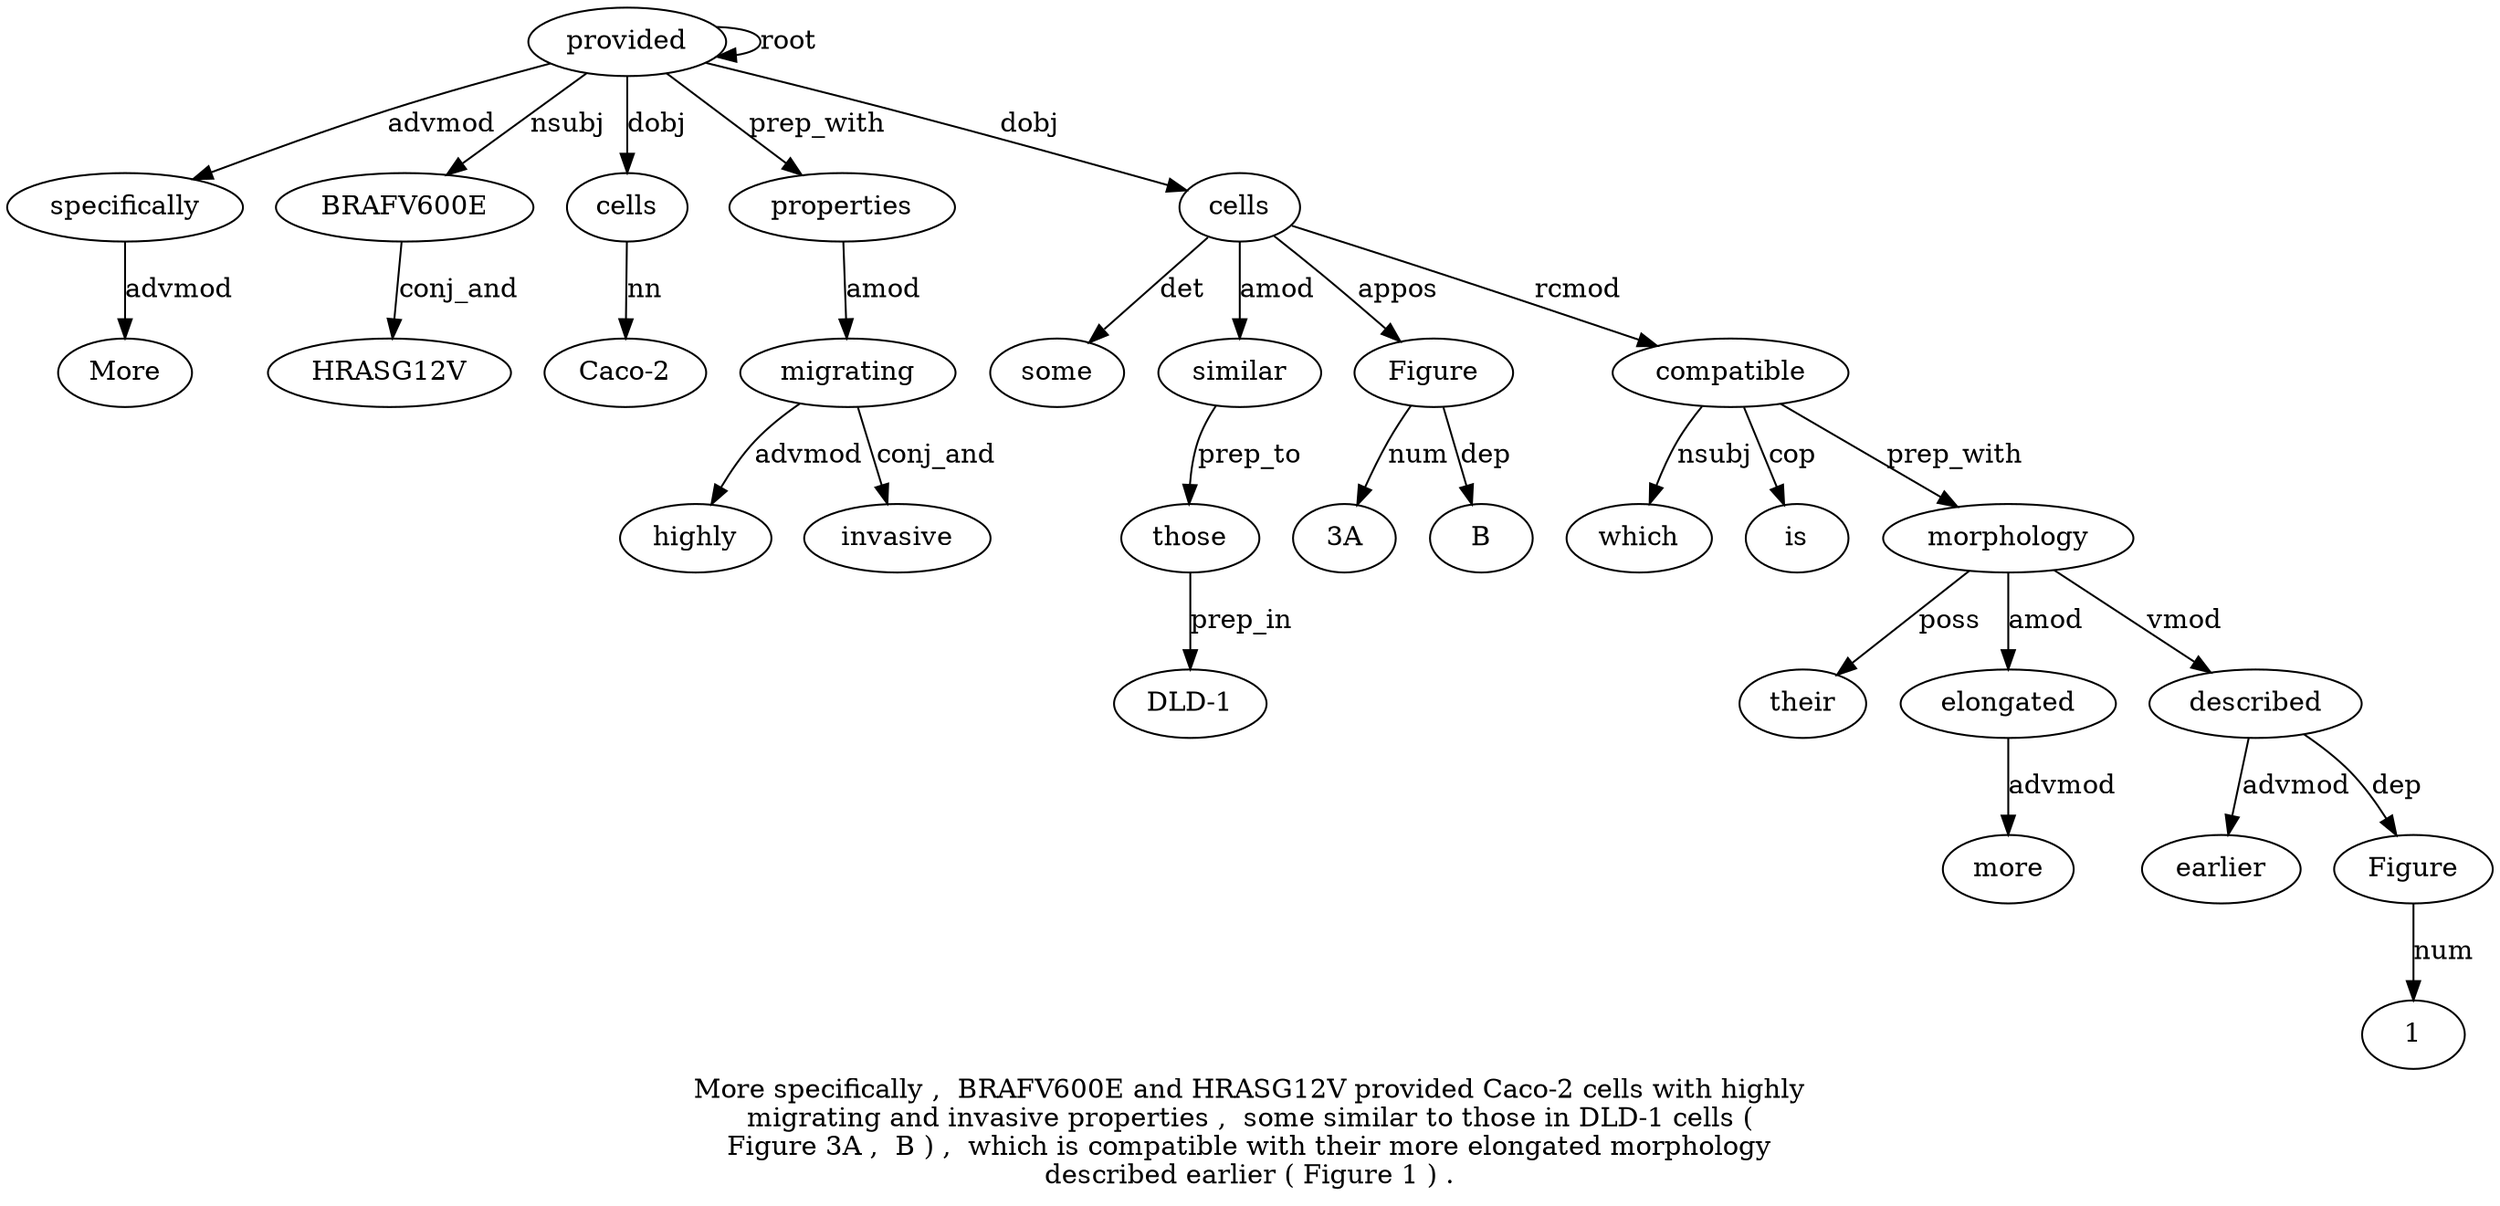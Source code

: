 digraph "More specifically ,  BRAFV600E and HRASG12V provided Caco-2 cells with highly migrating and invasive properties ,  some similar to those in DLD-1 cells ( Figure 3A ,  B ) ,  which is compatible with their more elongated morphology described earlier ( Figure 1 ) ." {
label="More specifically ,  BRAFV600E and HRASG12V provided Caco-2 cells with highly
migrating and invasive properties ,  some similar to those in DLD-1 cells (
Figure 3A ,  B ) ,  which is compatible with their more elongated morphology
described earlier ( Figure 1 ) .";
specifically2 [style=filled, fillcolor=white, label=specifically];
More1 [style=filled, fillcolor=white, label=More];
specifically2 -> More1  [label=advmod];
provided7 [style=filled, fillcolor=white, label=provided];
provided7 -> specifically2  [label=advmod];
BRAFV600E4 [style=filled, fillcolor=white, label=BRAFV600E];
provided7 -> BRAFV600E4  [label=nsubj];
HRASG12V6 [style=filled, fillcolor=white, label=HRASG12V];
BRAFV600E4 -> HRASG12V6  [label=conj_and];
provided7 -> provided7  [label=root];
cells9 [style=filled, fillcolor=white, label=cells];
"Caco-28" [style=filled, fillcolor=white, label="Caco-2"];
cells9 -> "Caco-28"  [label=nn];
provided7 -> cells9  [label=dobj];
migrating12 [style=filled, fillcolor=white, label=migrating];
highly11 [style=filled, fillcolor=white, label=highly];
migrating12 -> highly11  [label=advmod];
properties15 [style=filled, fillcolor=white, label=properties];
properties15 -> migrating12  [label=amod];
invasive14 [style=filled, fillcolor=white, label=invasive];
migrating12 -> invasive14  [label=conj_and];
provided7 -> properties15  [label=prep_with];
cells23 [style=filled, fillcolor=white, label=cells];
some17 [style=filled, fillcolor=white, label=some];
cells23 -> some17  [label=det];
similar18 [style=filled, fillcolor=white, label=similar];
cells23 -> similar18  [label=amod];
those20 [style=filled, fillcolor=white, label=those];
similar18 -> those20  [label=prep_to];
"DLD-122" [style=filled, fillcolor=white, label="DLD-1"];
those20 -> "DLD-122"  [label=prep_in];
provided7 -> cells23  [label=dobj];
Figure25 [style=filled, fillcolor=white, label=Figure];
cells23 -> Figure25  [label=appos];
"3A26" [style=filled, fillcolor=white, label="3A"];
Figure25 -> "3A26"  [label=num];
B28 [style=filled, fillcolor=white, label=B];
Figure25 -> B28  [label=dep];
compatible33 [style=filled, fillcolor=white, label=compatible];
which31 [style=filled, fillcolor=white, label=which];
compatible33 -> which31  [label=nsubj];
is32 [style=filled, fillcolor=white, label=is];
compatible33 -> is32  [label=cop];
cells23 -> compatible33  [label=rcmod];
morphology38 [style=filled, fillcolor=white, label=morphology];
their35 [style=filled, fillcolor=white, label=their];
morphology38 -> their35  [label=poss];
elongated37 [style=filled, fillcolor=white, label=elongated];
more36 [style=filled, fillcolor=white, label=more];
elongated37 -> more36  [label=advmod];
morphology38 -> elongated37  [label=amod];
compatible33 -> morphology38  [label=prep_with];
described39 [style=filled, fillcolor=white, label=described];
morphology38 -> described39  [label=vmod];
earlier40 [style=filled, fillcolor=white, label=earlier];
described39 -> earlier40  [label=advmod];
Figure42 [style=filled, fillcolor=white, label=Figure];
described39 -> Figure42  [label=dep];
143 [style=filled, fillcolor=white, label=1];
Figure42 -> 143  [label=num];
}
